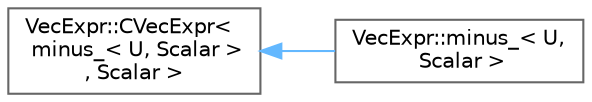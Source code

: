 digraph "Graphical Class Hierarchy"
{
 // LATEX_PDF_SIZE
  bgcolor="transparent";
  edge [fontname=Helvetica,fontsize=10,labelfontname=Helvetica,labelfontsize=10];
  node [fontname=Helvetica,fontsize=10,shape=box,height=0.2,width=0.4];
  rankdir="LR";
  Node0 [id="Node000000",label="VecExpr::CVecExpr\<\l minus_\< U, Scalar \>\l, Scalar \>",height=0.2,width=0.4,color="grey40", fillcolor="white", style="filled",URL="$classVecExpr_1_1CVecExpr.html",tooltip=" "];
  Node0 -> Node1 [id="edge468_Node000000_Node000001",dir="back",color="steelblue1",style="solid",tooltip=" "];
  Node1 [id="Node000001",label="VecExpr::minus_\< U,\l Scalar \>",height=0.2,width=0.4,color="grey40", fillcolor="white", style="filled",URL="$classVecExpr_1_1minus__.html",tooltip=" "];
}
